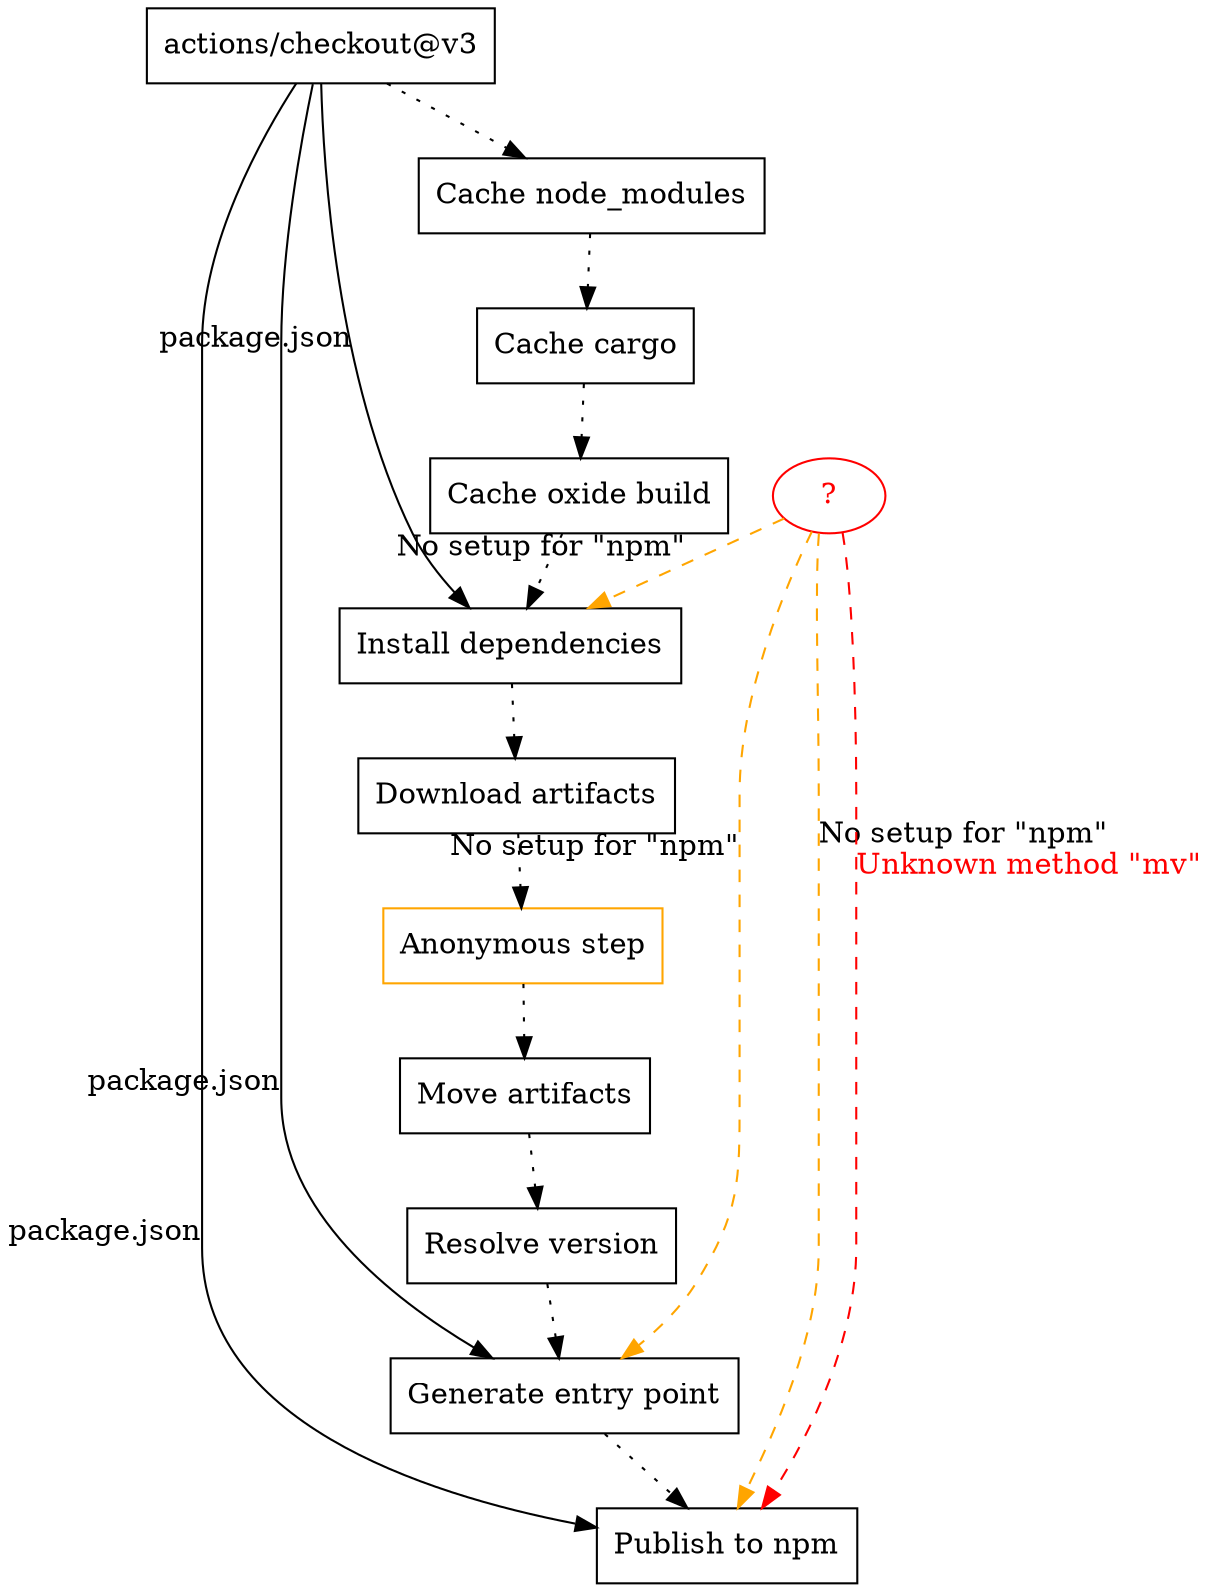 digraph {
	"actions/checkout@v3" [shape=rect]
	"Cache node_modules" [shape=rect]
	"Cache cargo" [shape=rect]
	"Cache oxide build" [shape=rect]
	"Install dependencies" [shape=rect]
	"Download artifacts" [shape=rect]
	"Anonymous step" [color=orange shape=rect]
	"Move artifacts" [shape=rect]
	"Resolve version" [shape=rect]
	"Generate entry point" [shape=rect]
	"Publish to npm" [shape=rect]
	"?" [shape=rect]
	"?" [color=red fontcolor=red shape=ellipse]
	"actions/checkout@v3" -> "Install dependencies" [decorate=false xlabel="package.json"]
	"actions/checkout@v3" -> "Generate entry point" [decorate=false xlabel="package.json"]
	"actions/checkout@v3" -> "Publish to npm" [decorate=false xlabel="package.json"]
	"actions/checkout@v3" -> "Cache node_modules" [style=dotted xlabel=""]
	"Cache node_modules" -> "Cache cargo" [style=dotted xlabel=""]
	"Cache cargo" -> "Cache oxide build" [style=dotted xlabel=""]
	"Cache oxide build" -> "Install dependencies" [style=dotted xlabel=""]
	"Install dependencies" -> "Download artifacts" [style=dotted xlabel=""]
	"Download artifacts" -> "Anonymous step" [style=dotted xlabel=""]
	"Anonymous step" -> "Move artifacts" [style=dotted xlabel=""]
	"Move artifacts" -> "Resolve version" [style=dotted xlabel=""]
	"Resolve version" -> "Generate entry point" [style=dotted xlabel=""]
	"Generate entry point" -> "Publish to npm" [style=dotted xlabel=""]
	"?" -> "Install dependencies" [color=orange style=dashed xlabel="No setup for \"npm\""]
	"?" -> "Generate entry point" [color=orange style=dashed xlabel="No setup for \"npm\""]
	"?" -> "Publish to npm" [color=orange style=dashed xlabel="No setup for \"npm\""]
	"?" -> "Publish to npm" [color=red fontcolor=red style=dashed xlabel="Unknown method \"mv\""]
}
